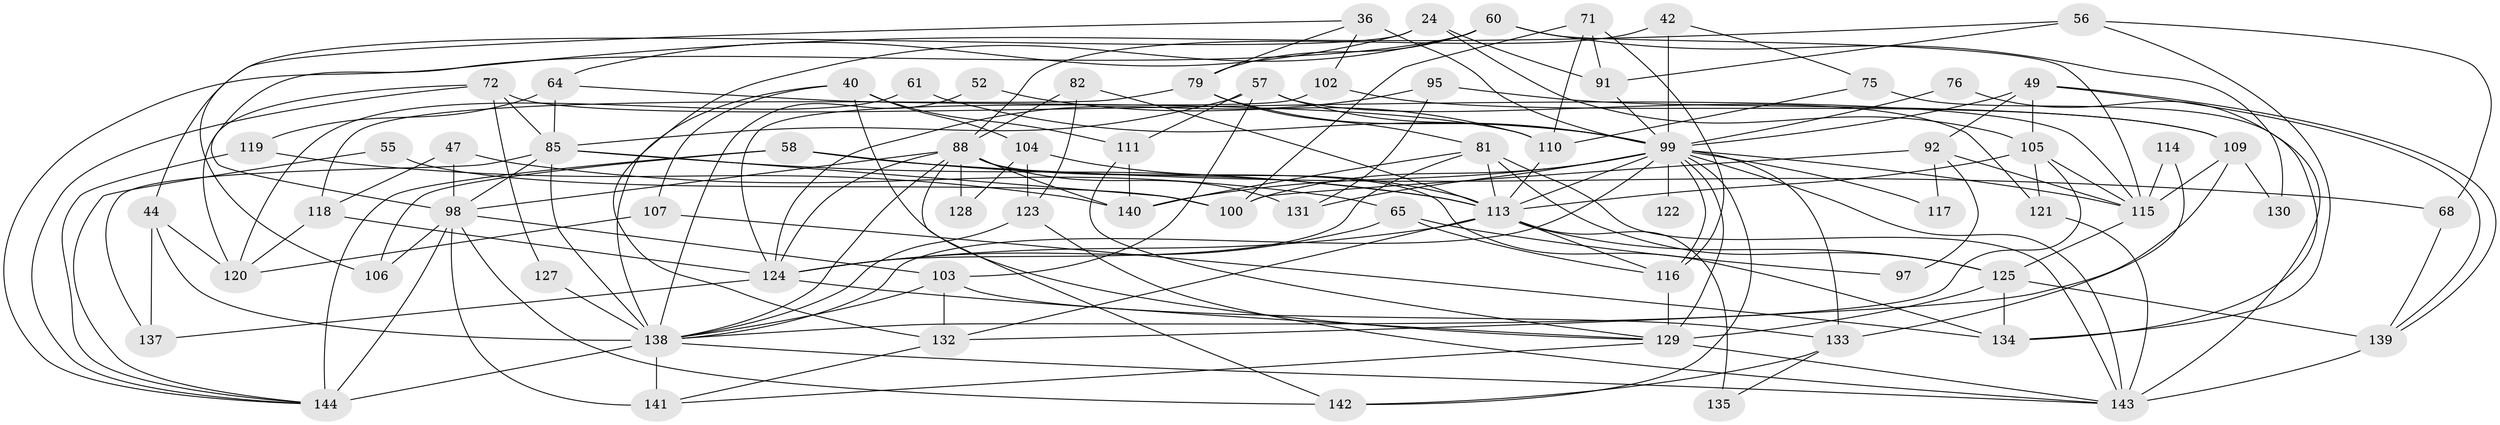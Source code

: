 // original degree distribution, {4: 0.24305555555555555, 8: 0.013888888888888888, 3: 0.3333333333333333, 5: 0.20833333333333334, 6: 0.09722222222222222, 2: 0.09027777777777778, 9: 0.006944444444444444, 7: 0.006944444444444444}
// Generated by graph-tools (version 1.1) at 2025/51/03/09/25 04:51:44]
// undirected, 72 vertices, 172 edges
graph export_dot {
graph [start="1"]
  node [color=gray90,style=filled];
  24;
  36 [super="+29"];
  40;
  42;
  44;
  47;
  49;
  52;
  55;
  56;
  57;
  58 [super="+23"];
  60 [super="+15"];
  61;
  64;
  65 [super="+10+18"];
  68;
  71;
  72;
  75;
  76;
  79;
  81 [super="+4+41"];
  82;
  85 [super="+54"];
  88 [super="+84"];
  91;
  92;
  95;
  97;
  98 [super="+33+38"];
  99 [super="+63+87+83+86"];
  100 [super="+3"];
  102;
  103 [super="+22+96"];
  104;
  105 [super="+7"];
  106;
  107;
  109;
  110 [super="+30"];
  111 [super="+53"];
  113 [super="+62+80"];
  114;
  115 [super="+93"];
  116 [super="+69"];
  117;
  118;
  119 [super="+39"];
  120;
  121;
  122;
  123 [super="+112"];
  124 [super="+50"];
  125 [super="+89"];
  127;
  128;
  129 [super="+67+27"];
  130;
  131;
  132 [super="+37"];
  133;
  134;
  135;
  137;
  138 [super="+108+43+136"];
  139 [super="+94"];
  140;
  141;
  142 [super="+101"];
  143 [super="+126+51"];
  144 [super="+66+90"];
  24 -- 91;
  24 -- 105;
  24 -- 44;
  24 -- 64;
  36 -- 102;
  36 -- 99 [weight=4];
  36 -- 106;
  36 -- 79;
  40 -- 138;
  40 -- 104;
  40 -- 107;
  40 -- 129;
  40 -- 111;
  42 -- 75;
  42 -- 88;
  42 -- 99;
  44 -- 137;
  44 -- 120;
  44 -- 138;
  47 -- 118;
  47 -- 65;
  47 -- 98;
  49 -- 139;
  49 -- 139;
  49 -- 92;
  49 -- 105;
  49 -- 99;
  52 -- 138;
  52 -- 110;
  55 -- 100;
  55 -- 144;
  56 -- 91;
  56 -- 68;
  56 -- 134;
  56 -- 144;
  57 -- 85;
  57 -- 121;
  57 -- 103;
  57 -- 99;
  57 -- 111;
  58 -- 106;
  58 -- 144;
  58 -- 68;
  58 -- 113;
  60 -- 79;
  60 -- 130;
  60 -- 115;
  60 -- 98;
  60 -- 132;
  61 -- 120;
  61 -- 99;
  64 -- 110;
  64 -- 119;
  64 -- 85;
  65 -- 97;
  65 -- 116 [weight=2];
  65 -- 124;
  68 -- 139;
  71 -- 100;
  71 -- 91;
  71 -- 110;
  71 -- 116;
  72 -- 115;
  72 -- 85;
  72 -- 120;
  72 -- 127;
  72 -- 144;
  75 -- 110;
  75 -- 143;
  76 -- 134;
  76 -- 99;
  79 -- 118;
  79 -- 81;
  79 -- 99;
  81 -- 125;
  81 -- 140;
  81 -- 143;
  81 -- 113;
  81 -- 124 [weight=2];
  82 -- 88 [weight=2];
  82 -- 123 [weight=2];
  82 -- 113 [weight=2];
  85 -- 137;
  85 -- 100;
  85 -- 98;
  85 -- 113;
  85 -- 138;
  88 -- 128;
  88 -- 142;
  88 -- 98 [weight=2];
  88 -- 131;
  88 -- 134;
  88 -- 138;
  88 -- 140;
  88 -- 124;
  91 -- 99;
  92 -- 115;
  92 -- 97;
  92 -- 100;
  92 -- 117;
  95 -- 131;
  95 -- 109;
  95 -- 124;
  98 -- 103 [weight=2];
  98 -- 142 [weight=3];
  98 -- 106 [weight=2];
  98 -- 141 [weight=2];
  98 -- 144 [weight=2];
  99 -- 143 [weight=2];
  99 -- 122 [weight=4];
  99 -- 133;
  99 -- 140 [weight=2];
  99 -- 113 [weight=6];
  99 -- 129 [weight=2];
  99 -- 115 [weight=2];
  99 -- 116 [weight=3];
  99 -- 131;
  99 -- 142 [weight=3];
  99 -- 100;
  99 -- 117;
  99 -- 138;
  102 -- 109;
  102 -- 124;
  103 -- 132;
  103 -- 133;
  103 -- 138;
  104 -- 123;
  104 -- 128;
  104 -- 113;
  105 -- 121;
  105 -- 115;
  105 -- 113 [weight=2];
  105 -- 138;
  107 -- 120;
  107 -- 134;
  109 -- 130;
  109 -- 132;
  109 -- 115;
  110 -- 113;
  111 -- 140;
  111 -- 129;
  113 -- 135 [weight=2];
  113 -- 116;
  113 -- 125 [weight=2];
  113 -- 124 [weight=2];
  113 -- 132;
  114 -- 133;
  114 -- 115;
  115 -- 125;
  116 -- 129;
  118 -- 120;
  118 -- 124;
  119 -- 144 [weight=2];
  119 -- 140;
  121 -- 143;
  123 -- 143;
  123 -- 138;
  124 -- 129;
  124 -- 137;
  125 -- 134;
  125 -- 129 [weight=2];
  125 -- 139 [weight=3];
  127 -- 138;
  129 -- 141;
  129 -- 143;
  132 -- 141;
  133 -- 135;
  133 -- 142;
  138 -- 144 [weight=3];
  138 -- 143;
  138 -- 141;
  139 -- 143 [weight=2];
}
